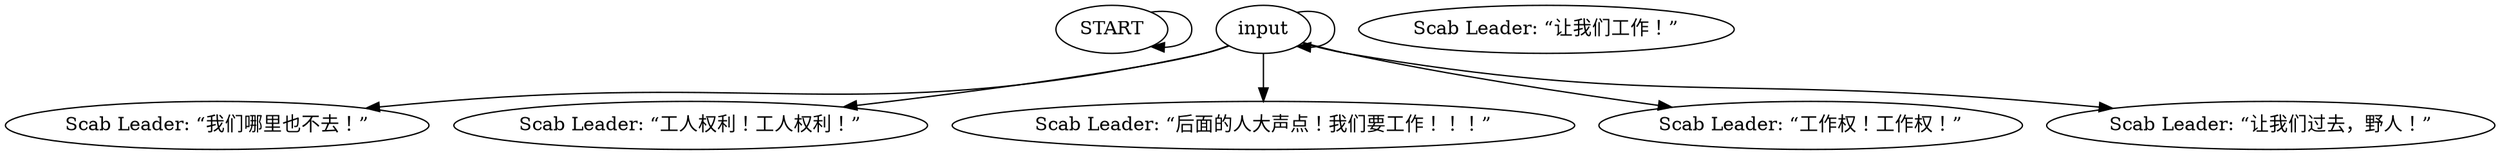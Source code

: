 # GATES / SCAB LEADER barks
# Scab leader need to bark different, not funny or weak things.
# ==================================================
digraph G {
	  0 [label="START"];
	  1 [label="input"];
	  2 [label="Scab Leader: “我们哪里也不去！”"];
	  3 [label="Scab Leader: “工人权利！工人权利！”"];
	  4 [label="Scab Leader: “让我们工作！”"];
	  5 [label="Scab Leader: “后面的人大声点！我们要工作！！！”"];
	  6 [label="Scab Leader: “工作权！工作权！”"];
	  7 [label="Scab Leader: “让我们过去，野人！”"];
	  0 -> 0
	  1 -> 1
	  1 -> 2
	  1 -> 3
	  1 -> 5
	  1 -> 6
	  1 -> 7
}


